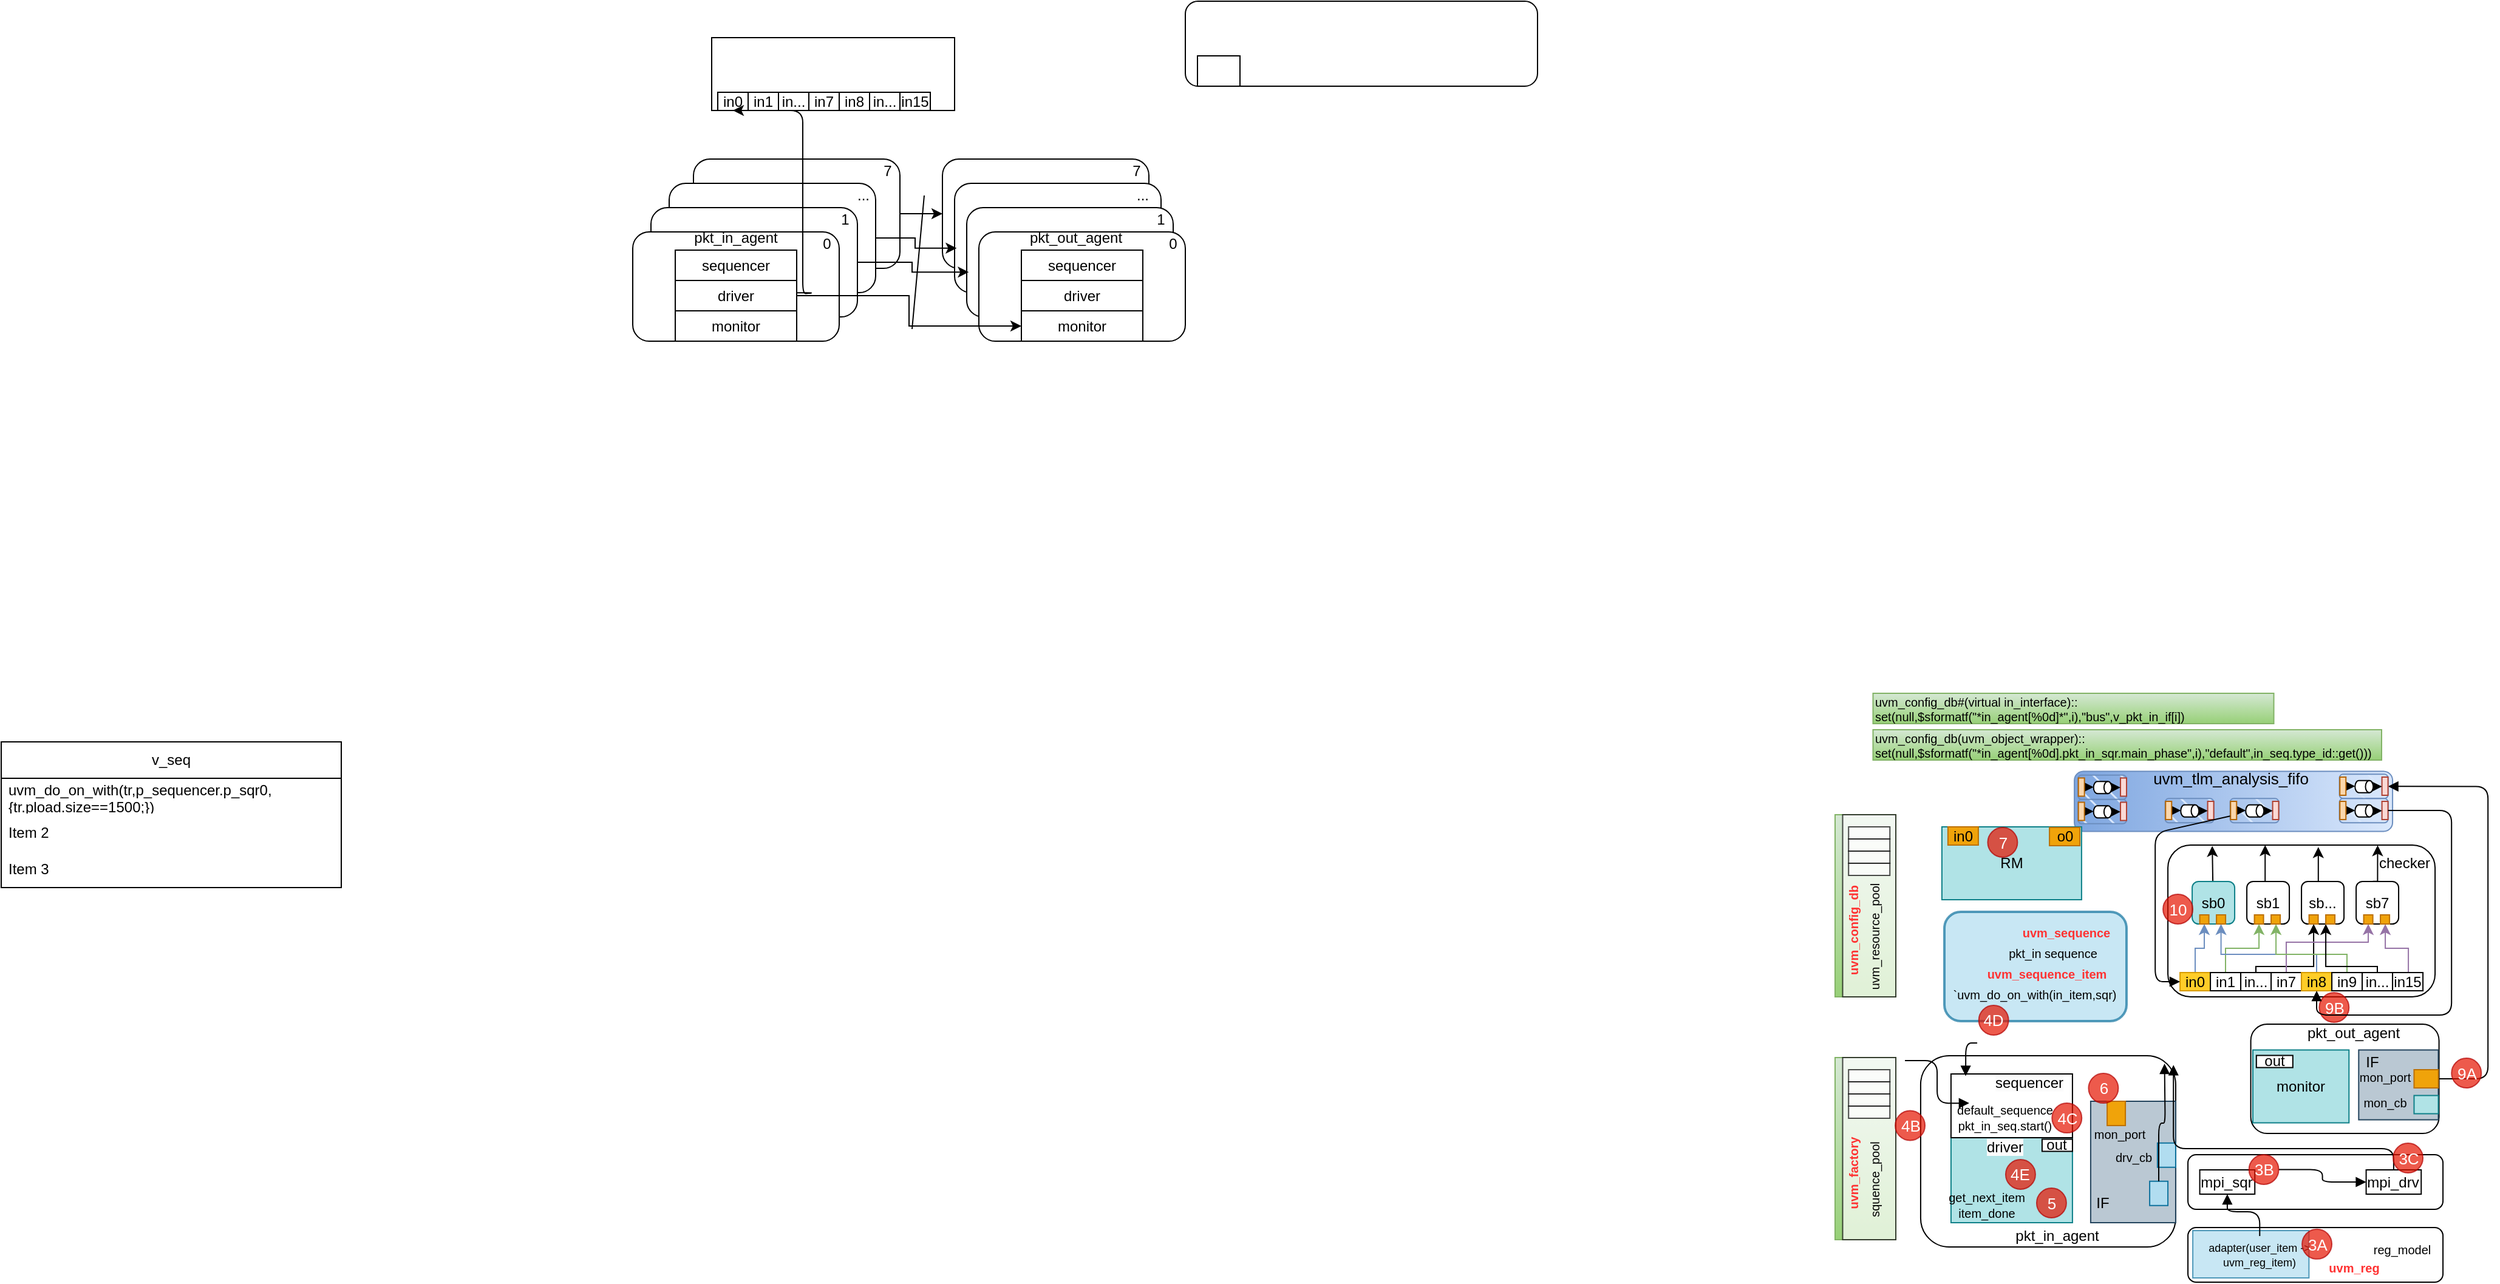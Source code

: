 <mxfile version="24.7.12">
  <diagram name="第 1 页" id="3ZrwvZHrU5Ba2tCY0ZcI">
    <mxGraphModel dx="3056" dy="1135" grid="1" gridSize="10" guides="1" tooltips="1" connect="1" arrows="1" fold="1" page="1" pageScale="1" pageWidth="850" pageHeight="1100" math="0" shadow="0">
      <root>
        <mxCell id="0" />
        <mxCell id="1" parent="0" />
        <mxCell id="uGU1MNkKTHK54f72toR2-5" value="" style="rounded=1;whiteSpace=wrap;html=1;fillStyle=hatch;fillColor=#dae8fc;strokeColor=#6c8ebf;rotation=90;labelBackgroundColor=default;gradientColor=#7ea6e0;" vertex="1" parent="1">
          <mxGeometry x="1463.29" y="858" width="49.5" height="262" as="geometry" />
        </mxCell>
        <mxCell id="yc5rzmRTZM-okWwn5aL6-2" value="" style="rounded=0;whiteSpace=wrap;html=1;" parent="1" vertex="1">
          <mxGeometry x="235" y="360" width="200" height="60" as="geometry" />
        </mxCell>
        <mxCell id="2JgYoR6fZCW2vwC8fpxU-2" value="" style="rounded=0;whiteSpace=wrap;html=1;" parent="1" vertex="1">
          <mxGeometry x="210" y="535" width="120" height="60" as="geometry" />
        </mxCell>
        <mxCell id="0FDYcAzQvtIyHLi3J1cN-8" style="edgeStyle=orthogonalEdgeStyle;rounded=0;orthogonalLoop=1;jettySize=auto;html=1;entryX=0;entryY=0.5;entryDx=0;entryDy=0;" parent="1" source="2JgYoR6fZCW2vwC8fpxU-6" target="2JgYoR6fZCW2vwC8fpxU-12" edge="1">
          <mxGeometry relative="1" as="geometry" />
        </mxCell>
        <mxCell id="2JgYoR6fZCW2vwC8fpxU-6" value="" style="rounded=1;whiteSpace=wrap;html=1;" parent="1" vertex="1">
          <mxGeometry x="220" y="460" width="170" height="90" as="geometry" />
        </mxCell>
        <mxCell id="2JgYoR6fZCW2vwC8fpxU-7" value="" style="rounded=1;whiteSpace=wrap;html=1;" parent="1" vertex="1">
          <mxGeometry x="200" y="480" width="170" height="90" as="geometry" />
        </mxCell>
        <mxCell id="2JgYoR6fZCW2vwC8fpxU-5" value="" style="rounded=1;whiteSpace=wrap;html=1;" parent="1" vertex="1">
          <mxGeometry x="185" y="500" width="170" height="90" as="geometry" />
        </mxCell>
        <mxCell id="2JgYoR6fZCW2vwC8fpxU-12" value="" style="rounded=1;whiteSpace=wrap;html=1;" parent="1" vertex="1">
          <mxGeometry x="425" y="460" width="170" height="90" as="geometry" />
        </mxCell>
        <mxCell id="2JgYoR6fZCW2vwC8fpxU-8" value="" style="rounded=1;whiteSpace=wrap;html=1;" parent="1" vertex="1">
          <mxGeometry x="170" y="520" width="170" height="90" as="geometry" />
        </mxCell>
        <mxCell id="2JgYoR6fZCW2vwC8fpxU-13" value="" style="rounded=1;whiteSpace=wrap;html=1;" parent="1" vertex="1">
          <mxGeometry x="435" y="480" width="170" height="90" as="geometry" />
        </mxCell>
        <mxCell id="2JgYoR6fZCW2vwC8fpxU-14" value="" style="rounded=1;whiteSpace=wrap;html=1;" parent="1" vertex="1">
          <mxGeometry x="445" y="500" width="170" height="90" as="geometry" />
        </mxCell>
        <mxCell id="2JgYoR6fZCW2vwC8fpxU-15" value="" style="rounded=1;whiteSpace=wrap;html=1;" parent="1" vertex="1">
          <mxGeometry x="455" y="520" width="170" height="90" as="geometry" />
        </mxCell>
        <mxCell id="0FDYcAzQvtIyHLi3J1cN-5" style="edgeStyle=orthogonalEdgeStyle;rounded=0;orthogonalLoop=1;jettySize=auto;html=1;entryX=0;entryY=0.5;entryDx=0;entryDy=0;" parent="1" source="yc5rzmRTZM-okWwn5aL6-3" target="0FDYcAzQvtIyHLi3J1cN-2" edge="1">
          <mxGeometry relative="1" as="geometry" />
        </mxCell>
        <mxCell id="yc5rzmRTZM-okWwn5aL6-3" value="driver" style="rounded=0;whiteSpace=wrap;html=1;" parent="1" vertex="1">
          <mxGeometry x="205" y="560" width="100" height="25" as="geometry" />
        </mxCell>
        <mxCell id="2JgYoR6fZCW2vwC8fpxU-16" value="monitor" style="rounded=0;whiteSpace=wrap;html=1;" parent="1" vertex="1">
          <mxGeometry x="205" y="585" width="100" height="25" as="geometry" />
        </mxCell>
        <mxCell id="2JgYoR6fZCW2vwC8fpxU-17" value="sequencer" style="rounded=0;whiteSpace=wrap;html=1;" parent="1" vertex="1">
          <mxGeometry x="205" y="535" width="100" height="25" as="geometry" />
        </mxCell>
        <mxCell id="2JgYoR6fZCW2vwC8fpxU-18" value="pkt_in_agent" style="text;html=1;align=center;verticalAlign=middle;whiteSpace=wrap;rounded=0;" parent="1" vertex="1">
          <mxGeometry x="225" y="510" width="60" height="30" as="geometry" />
        </mxCell>
        <mxCell id="2JgYoR6fZCW2vwC8fpxU-19" value="0" style="text;html=1;align=center;verticalAlign=middle;whiteSpace=wrap;rounded=0;" parent="1" vertex="1">
          <mxGeometry x="320" y="520" width="20" height="20" as="geometry" />
        </mxCell>
        <mxCell id="2JgYoR6fZCW2vwC8fpxU-20" value="1" style="text;html=1;align=center;verticalAlign=middle;whiteSpace=wrap;rounded=0;" parent="1" vertex="1">
          <mxGeometry x="335" y="500" width="20" height="20" as="geometry" />
        </mxCell>
        <mxCell id="2JgYoR6fZCW2vwC8fpxU-21" value="..." style="text;html=1;align=center;verticalAlign=middle;whiteSpace=wrap;rounded=0;" parent="1" vertex="1">
          <mxGeometry x="350" y="480" width="20" height="20" as="geometry" />
        </mxCell>
        <mxCell id="2JgYoR6fZCW2vwC8fpxU-22" value="7" style="text;html=1;align=center;verticalAlign=middle;whiteSpace=wrap;rounded=0;" parent="1" vertex="1">
          <mxGeometry x="370" y="460" width="20" height="20" as="geometry" />
        </mxCell>
        <mxCell id="2JgYoR6fZCW2vwC8fpxU-23" value="0" style="text;html=1;align=center;verticalAlign=middle;whiteSpace=wrap;rounded=0;" parent="1" vertex="1">
          <mxGeometry x="605" y="520" width="20" height="20" as="geometry" />
        </mxCell>
        <mxCell id="2JgYoR6fZCW2vwC8fpxU-24" value="1" style="text;html=1;align=center;verticalAlign=middle;whiteSpace=wrap;rounded=0;" parent="1" vertex="1">
          <mxGeometry x="595" y="500" width="20" height="20" as="geometry" />
        </mxCell>
        <mxCell id="2JgYoR6fZCW2vwC8fpxU-25" value="..." style="text;html=1;align=center;verticalAlign=middle;whiteSpace=wrap;rounded=0;" parent="1" vertex="1">
          <mxGeometry x="580" y="480" width="20" height="20" as="geometry" />
        </mxCell>
        <mxCell id="2JgYoR6fZCW2vwC8fpxU-26" value="7" style="text;html=1;align=center;verticalAlign=middle;whiteSpace=wrap;rounded=0;" parent="1" vertex="1">
          <mxGeometry x="575" y="460" width="20" height="20" as="geometry" />
        </mxCell>
        <mxCell id="2JgYoR6fZCW2vwC8fpxU-27" value="pkt_out_agent" style="text;html=1;align=center;verticalAlign=middle;whiteSpace=wrap;rounded=0;" parent="1" vertex="1">
          <mxGeometry x="505" y="510" width="60" height="30" as="geometry" />
        </mxCell>
        <mxCell id="0FDYcAzQvtIyHLi3J1cN-1" value="driver" style="rounded=0;whiteSpace=wrap;html=1;" parent="1" vertex="1">
          <mxGeometry x="490" y="560" width="100" height="25" as="geometry" />
        </mxCell>
        <mxCell id="0FDYcAzQvtIyHLi3J1cN-2" value="monitor" style="rounded=0;whiteSpace=wrap;html=1;" parent="1" vertex="1">
          <mxGeometry x="490" y="585" width="100" height="25" as="geometry" />
        </mxCell>
        <mxCell id="0FDYcAzQvtIyHLi3J1cN-3" value="sequencer" style="rounded=0;whiteSpace=wrap;html=1;" parent="1" vertex="1">
          <mxGeometry x="490" y="535" width="100" height="25" as="geometry" />
        </mxCell>
        <mxCell id="0FDYcAzQvtIyHLi3J1cN-4" value="" style="rounded=1;whiteSpace=wrap;html=1;" parent="1" vertex="1">
          <mxGeometry x="625" y="330" width="290" height="70" as="geometry" />
        </mxCell>
        <mxCell id="yc5rzmRTZM-okWwn5aL6-1" value="" style="rounded=0;whiteSpace=wrap;html=1;" parent="1" vertex="1">
          <mxGeometry x="635" y="375" width="35" height="25" as="geometry" />
        </mxCell>
        <mxCell id="0FDYcAzQvtIyHLi3J1cN-6" style="edgeStyle=orthogonalEdgeStyle;rounded=0;orthogonalLoop=1;jettySize=auto;html=1;exitX=1;exitY=0.5;exitDx=0;exitDy=0;entryX=0.01;entryY=0.59;entryDx=0;entryDy=0;entryPerimeter=0;" parent="1" source="2JgYoR6fZCW2vwC8fpxU-5" target="2JgYoR6fZCW2vwC8fpxU-14" edge="1">
          <mxGeometry relative="1" as="geometry" />
        </mxCell>
        <mxCell id="0FDYcAzQvtIyHLi3J1cN-7" style="edgeStyle=orthogonalEdgeStyle;rounded=0;orthogonalLoop=1;jettySize=auto;html=1;exitX=1;exitY=0.5;exitDx=0;exitDy=0;entryX=0.01;entryY=0.593;entryDx=0;entryDy=0;entryPerimeter=0;" parent="1" source="2JgYoR6fZCW2vwC8fpxU-7" target="2JgYoR6fZCW2vwC8fpxU-13" edge="1">
          <mxGeometry relative="1" as="geometry" />
        </mxCell>
        <mxCell id="0FDYcAzQvtIyHLi3J1cN-9" value="" style="endArrow=none;html=1;rounded=0;" parent="1" edge="1">
          <mxGeometry width="50" height="50" relative="1" as="geometry">
            <mxPoint x="400" y="600" as="sourcePoint" />
            <mxPoint x="410" y="490" as="targetPoint" />
          </mxGeometry>
        </mxCell>
        <mxCell id="0FDYcAzQvtIyHLi3J1cN-10" value="in0" style="rounded=0;whiteSpace=wrap;html=1;" parent="1" vertex="1">
          <mxGeometry x="240" y="405" width="25" height="15" as="geometry" />
        </mxCell>
        <mxCell id="0FDYcAzQvtIyHLi3J1cN-11" value="in1" style="rounded=0;whiteSpace=wrap;html=1;" parent="1" vertex="1">
          <mxGeometry x="265" y="405" width="25" height="15" as="geometry" />
        </mxCell>
        <mxCell id="0FDYcAzQvtIyHLi3J1cN-12" value="in..." style="rounded=0;whiteSpace=wrap;html=1;" parent="1" vertex="1">
          <mxGeometry x="290" y="405" width="25" height="15" as="geometry" />
        </mxCell>
        <mxCell id="0FDYcAzQvtIyHLi3J1cN-13" value="in7" style="rounded=0;whiteSpace=wrap;html=1;" parent="1" vertex="1">
          <mxGeometry x="315" y="405" width="25" height="15" as="geometry" />
        </mxCell>
        <mxCell id="0FDYcAzQvtIyHLi3J1cN-14" value="in8" style="rounded=0;whiteSpace=wrap;html=1;" parent="1" vertex="1">
          <mxGeometry x="340" y="405" width="25" height="15" as="geometry" />
        </mxCell>
        <mxCell id="0FDYcAzQvtIyHLi3J1cN-15" value="in..." style="rounded=0;whiteSpace=wrap;html=1;" parent="1" vertex="1">
          <mxGeometry x="365" y="405" width="25" height="15" as="geometry" />
        </mxCell>
        <mxCell id="0FDYcAzQvtIyHLi3J1cN-16" value="in15" style="rounded=0;whiteSpace=wrap;html=1;" parent="1" vertex="1">
          <mxGeometry x="390" y="405" width="25" height="15" as="geometry" />
        </mxCell>
        <mxCell id="0FDYcAzQvtIyHLi3J1cN-17" value="" style="endArrow=classic;html=1;rounded=1;entryX=0.5;entryY=1;entryDx=0;entryDy=0;edgeStyle=orthogonalEdgeStyle;exitX=1.003;exitY=0.405;exitDx=0;exitDy=0;exitPerimeter=0;" parent="1" source="yc5rzmRTZM-okWwn5aL6-3" target="0FDYcAzQvtIyHLi3J1cN-10" edge="1">
          <mxGeometry width="50" height="50" relative="1" as="geometry">
            <mxPoint x="320" y="570" as="sourcePoint" />
            <mxPoint x="440" y="440" as="targetPoint" />
            <Array as="points">
              <mxPoint x="320" y="570" />
              <mxPoint x="310" y="571" />
              <mxPoint x="310" y="420" />
            </Array>
          </mxGeometry>
        </mxCell>
        <mxCell id="rSQf4wkpr2GOWMnako5n-180" value="v_seq" style="swimlane;fontStyle=0;childLayout=stackLayout;horizontal=1;startSize=30;horizontalStack=0;resizeParent=1;resizeParentMax=0;resizeLast=0;collapsible=1;marginBottom=0;whiteSpace=wrap;html=1;fillStyle=auto;fillColor=default;" parent="1" vertex="1">
          <mxGeometry x="-350" y="940" width="280" height="120" as="geometry" />
        </mxCell>
        <mxCell id="rSQf4wkpr2GOWMnako5n-181" value="uvm_do_on_with(tr,p_sequencer.p_sqr0,{tr.pload.size==1500;})" style="text;strokeColor=none;fillColor=none;align=left;verticalAlign=middle;spacingLeft=4;spacingRight=4;overflow=hidden;points=[[0,0.5],[1,0.5]];portConstraint=eastwest;rotatable=0;whiteSpace=wrap;html=1;" parent="rSQf4wkpr2GOWMnako5n-180" vertex="1">
          <mxGeometry y="30" width="280" height="30" as="geometry" />
        </mxCell>
        <mxCell id="rSQf4wkpr2GOWMnako5n-182" value="Item 2" style="text;strokeColor=none;fillColor=none;align=left;verticalAlign=middle;spacingLeft=4;spacingRight=4;overflow=hidden;points=[[0,0.5],[1,0.5]];portConstraint=eastwest;rotatable=0;whiteSpace=wrap;html=1;" parent="rSQf4wkpr2GOWMnako5n-180" vertex="1">
          <mxGeometry y="60" width="280" height="30" as="geometry" />
        </mxCell>
        <mxCell id="rSQf4wkpr2GOWMnako5n-183" value="Item 3" style="text;strokeColor=none;fillColor=none;align=left;verticalAlign=middle;spacingLeft=4;spacingRight=4;overflow=hidden;points=[[0,0.5],[1,0.5]];portConstraint=eastwest;rotatable=0;whiteSpace=wrap;html=1;" parent="rSQf4wkpr2GOWMnako5n-180" vertex="1">
          <mxGeometry y="90" width="280" height="30" as="geometry" />
        </mxCell>
        <mxCell id="rSQf4wkpr2GOWMnako5n-363" value="uvm_config_db#(virtual in_interface)::&lt;br&gt;set(null,$sformatf(&quot;*in_agent[%0d]*&quot;,i),&quot;bus&quot;,v_pkt_in_if[i])" style="text;html=1;fillColor=#d5e8d4;align=left;verticalAlign=middle;whiteSpace=wrap;rounded=0;fontSize=10;strokeColor=#82b366;gradientColor=#97d077;" parent="1" vertex="1">
          <mxGeometry x="1191.25" y="900" width="330" height="25" as="geometry" />
        </mxCell>
        <mxCell id="rSQf4wkpr2GOWMnako5n-364" value="uvm_config_db(uvm_object_wrapper)::&lt;br&gt;set(null,$sformatf(&quot;*in_agent[%0d].pkt_in_sqr.main_phase&quot;,i),&quot;default&quot;,in_seq.type_id::get()))" style="text;html=1;fillColor=#d5e8d4;align=left;verticalAlign=middle;whiteSpace=wrap;rounded=0;fontSize=10;strokeColor=#82b366;gradientColor=#97d077;" parent="1" vertex="1">
          <mxGeometry x="1191.25" y="930" width="418.75" height="25" as="geometry" />
        </mxCell>
        <mxCell id="rSQf4wkpr2GOWMnako5n-365" value="" style="group;fillColor=#d5e8d4;gradientColor=#97d077;strokeColor=#82b366;" parent="1" vertex="1" connectable="0">
          <mxGeometry x="1160" y="1000" width="50" height="150" as="geometry" />
        </mxCell>
        <mxCell id="rSQf4wkpr2GOWMnako5n-366" value="" style="rounded=0;whiteSpace=wrap;html=1;glass=0;labelBackgroundColor=none;sketch=0;fillStyle=hachure;fontSize=10;fontColor=#FF3333;fillColor=default;opacity=70;" parent="rSQf4wkpr2GOWMnako5n-365" vertex="1">
          <mxGeometry x="6.25" width="43.75" height="150" as="geometry" />
        </mxCell>
        <mxCell id="rSQf4wkpr2GOWMnako5n-367" value="" style="rounded=0;whiteSpace=wrap;html=1;glass=0;labelBackgroundColor=none;sketch=0;fillStyle=hachure;fontSize=10;fontColor=#000000;fillColor=default;opacity=70;" parent="rSQf4wkpr2GOWMnako5n-365" vertex="1">
          <mxGeometry x="11.13" y="10" width="34" height="10" as="geometry" />
        </mxCell>
        <mxCell id="rSQf4wkpr2GOWMnako5n-368" value="" style="rounded=0;whiteSpace=wrap;html=1;glass=0;labelBackgroundColor=none;sketch=0;fillStyle=hachure;fontSize=10;fontColor=#000000;fillColor=default;opacity=70;" parent="rSQf4wkpr2GOWMnako5n-365" vertex="1">
          <mxGeometry x="11.12" y="20" width="34" height="10" as="geometry" />
        </mxCell>
        <mxCell id="rSQf4wkpr2GOWMnako5n-369" value="" style="rounded=0;whiteSpace=wrap;html=1;glass=0;labelBackgroundColor=none;sketch=0;fillStyle=hachure;fontSize=10;fontColor=#000000;fillColor=default;opacity=70;" parent="rSQf4wkpr2GOWMnako5n-365" vertex="1">
          <mxGeometry x="11.13" y="30" width="34" height="10" as="geometry" />
        </mxCell>
        <mxCell id="rSQf4wkpr2GOWMnako5n-370" value="" style="rounded=0;whiteSpace=wrap;html=1;glass=0;labelBackgroundColor=none;sketch=0;fillStyle=hachure;fontSize=10;fontColor=#000000;fillColor=default;opacity=70;" parent="rSQf4wkpr2GOWMnako5n-365" vertex="1">
          <mxGeometry x="11.12" y="40" width="34" height="10" as="geometry" />
        </mxCell>
        <mxCell id="rSQf4wkpr2GOWMnako5n-371" value="&lt;font color=&quot;#ff3333&quot;&gt;&lt;b&gt;uvm_config_db&lt;/b&gt;&lt;/font&gt;" style="text;html=1;strokeColor=none;fillColor=none;align=center;verticalAlign=middle;whiteSpace=wrap;rounded=0;fontSize=10;fontColor=none;rotation=-90;" parent="rSQf4wkpr2GOWMnako5n-365" vertex="1">
          <mxGeometry x="-30" y="80" width="90" height="30" as="geometry" />
        </mxCell>
        <mxCell id="rSQf4wkpr2GOWMnako5n-372" value="uvm_resource_pool" style="text;html=1;strokeColor=none;fillColor=none;align=center;verticalAlign=middle;whiteSpace=wrap;rounded=0;fontSize=10;fontColor=none;rotation=-90;" parent="rSQf4wkpr2GOWMnako5n-365" vertex="1">
          <mxGeometry x="-12.75" y="85" width="90" height="30" as="geometry" />
        </mxCell>
        <mxCell id="rSQf4wkpr2GOWMnako5n-373" value="" style="group;fillColor=#d5e8d4;gradientColor=#97d077;strokeColor=#82b366;" parent="1" vertex="1" connectable="0">
          <mxGeometry x="1160" y="1200" width="50" height="150" as="geometry" />
        </mxCell>
        <mxCell id="rSQf4wkpr2GOWMnako5n-374" value="" style="rounded=0;whiteSpace=wrap;html=1;glass=0;labelBackgroundColor=none;sketch=0;fillStyle=hachure;fontSize=10;fontColor=#FF3333;fillColor=default;opacity=70;" parent="rSQf4wkpr2GOWMnako5n-373" vertex="1">
          <mxGeometry x="6.25" width="43.75" height="150" as="geometry" />
        </mxCell>
        <mxCell id="rSQf4wkpr2GOWMnako5n-375" value="" style="rounded=0;whiteSpace=wrap;html=1;glass=0;labelBackgroundColor=none;sketch=0;fillStyle=hachure;fontSize=10;fontColor=#000000;fillColor=default;opacity=70;" parent="rSQf4wkpr2GOWMnako5n-373" vertex="1">
          <mxGeometry x="11.13" y="10" width="34" height="10" as="geometry" />
        </mxCell>
        <mxCell id="rSQf4wkpr2GOWMnako5n-376" value="" style="rounded=0;whiteSpace=wrap;html=1;glass=0;labelBackgroundColor=none;sketch=0;fillStyle=hachure;fontSize=10;fontColor=#000000;fillColor=default;opacity=70;" parent="rSQf4wkpr2GOWMnako5n-373" vertex="1">
          <mxGeometry x="11.12" y="20" width="34" height="10" as="geometry" />
        </mxCell>
        <mxCell id="rSQf4wkpr2GOWMnako5n-377" value="" style="rounded=0;whiteSpace=wrap;html=1;glass=0;labelBackgroundColor=none;sketch=0;fillStyle=hachure;fontSize=10;fontColor=#000000;fillColor=default;opacity=70;" parent="rSQf4wkpr2GOWMnako5n-373" vertex="1">
          <mxGeometry x="11.13" y="30" width="34" height="10" as="geometry" />
        </mxCell>
        <mxCell id="rSQf4wkpr2GOWMnako5n-378" value="" style="rounded=0;whiteSpace=wrap;html=1;glass=0;labelBackgroundColor=none;sketch=0;fillStyle=hachure;fontSize=10;fontColor=#000000;fillColor=default;opacity=70;" parent="rSQf4wkpr2GOWMnako5n-373" vertex="1">
          <mxGeometry x="11.12" y="40" width="34" height="10" as="geometry" />
        </mxCell>
        <mxCell id="rSQf4wkpr2GOWMnako5n-379" value="&lt;font color=&quot;#ff3333&quot;&gt;&lt;b&gt;uvm_factory&lt;/b&gt;&lt;/font&gt;" style="text;html=1;strokeColor=none;fillColor=none;align=center;verticalAlign=middle;whiteSpace=wrap;rounded=0;fontSize=10;fontColor=none;rotation=-90;" parent="rSQf4wkpr2GOWMnako5n-373" vertex="1">
          <mxGeometry x="-30" y="80" width="90" height="30" as="geometry" />
        </mxCell>
        <mxCell id="rSQf4wkpr2GOWMnako5n-380" value="squence_pool" style="text;html=1;strokeColor=none;fillColor=none;align=center;verticalAlign=middle;whiteSpace=wrap;rounded=0;fontSize=10;fontColor=none;rotation=-90;" parent="rSQf4wkpr2GOWMnako5n-373" vertex="1">
          <mxGeometry x="-12.75" y="85" width="90" height="30" as="geometry" />
        </mxCell>
        <mxCell id="rSQf4wkpr2GOWMnako5n-381" value="" style="group" parent="1" vertex="1" connectable="0">
          <mxGeometry x="1250" y="1080" width="150" height="92" as="geometry" />
        </mxCell>
        <mxCell id="rSQf4wkpr2GOWMnako5n-382" value="" style="rounded=1;whiteSpace=wrap;html=1;strokeWidth=2;fillWeight=4;hachureGap=8;hachureAngle=45;fillColor=#b1ddf0;glass=0;labelBackgroundColor=none;fillStyle=hachure;fontSize=10;opacity=70;strokeColor=#10739e;" parent="rSQf4wkpr2GOWMnako5n-381" vertex="1">
          <mxGeometry width="150" height="90" as="geometry" />
        </mxCell>
        <mxCell id="rSQf4wkpr2GOWMnako5n-383" value="pkt_in sequence" style="text;html=1;strokeColor=none;fillColor=none;align=center;verticalAlign=middle;whiteSpace=wrap;rounded=0;fontSize=10;fontColor=none;" parent="rSQf4wkpr2GOWMnako5n-381" vertex="1">
          <mxGeometry x="42.254" y="16.875" width="95.07" height="33.75" as="geometry" />
        </mxCell>
        <mxCell id="rSQf4wkpr2GOWMnako5n-384" value="&lt;font color=&quot;#ff3333&quot;&gt;&lt;b&gt;uvm_sequence&lt;/b&gt;&lt;/font&gt;" style="text;html=1;strokeColor=none;fillColor=none;align=center;verticalAlign=middle;whiteSpace=wrap;rounded=0;fontSize=10;fontColor=none;" parent="rSQf4wkpr2GOWMnako5n-381" vertex="1">
          <mxGeometry x="52.817" width="95.07" height="33.75" as="geometry" />
        </mxCell>
        <mxCell id="rSQf4wkpr2GOWMnako5n-385" value="&lt;font color=&quot;#ff3333&quot;&gt;&lt;b&gt;uvm_sequence_item&lt;/b&gt;&lt;/font&gt;" style="text;html=1;strokeColor=none;fillColor=none;align=center;verticalAlign=middle;whiteSpace=wrap;rounded=0;fontSize=10;fontColor=none;" parent="rSQf4wkpr2GOWMnako5n-381" vertex="1">
          <mxGeometry x="36.972" y="33.75" width="95.07" height="33.75" as="geometry" />
        </mxCell>
        <mxCell id="rSQf4wkpr2GOWMnako5n-386" value="`uvm_do_on_with(in_item,sqr)" style="text;html=1;strokeColor=none;fillColor=none;align=center;verticalAlign=middle;whiteSpace=wrap;rounded=0;fontSize=10;fontColor=none;" parent="rSQf4wkpr2GOWMnako5n-381" vertex="1">
          <mxGeometry x="27.465" y="50.625" width="95.07" height="33.75" as="geometry" />
        </mxCell>
        <mxCell id="rSQf4wkpr2GOWMnako5n-387" value="&lt;font style=&quot;font-size: 13px;&quot;&gt;4D&lt;/font&gt;" style="ellipse;whiteSpace=wrap;html=1;aspect=fixed;glass=0;labelBackgroundColor=none;sketch=0;fillStyle=hachure;fontSize=9;fillColor=#e51400;opacity=70;strokeColor=#B20000;fontColor=#ffffff;" parent="rSQf4wkpr2GOWMnako5n-381" vertex="1">
          <mxGeometry x="28.32" y="77" width="24.5" height="24.5" as="geometry" />
        </mxCell>
        <mxCell id="rSQf4wkpr2GOWMnako5n-389" value="" style="rounded=1;whiteSpace=wrap;html=1;" parent="1" vertex="1">
          <mxGeometry x="1230.46" y="1198.5" width="210" height="157.5" as="geometry" />
        </mxCell>
        <mxCell id="rSQf4wkpr2GOWMnako5n-390" value="" style="rounded=0;whiteSpace=wrap;html=1;fillColor=#b0e3e6;strokeColor=#0e8088;" parent="1" vertex="1">
          <mxGeometry x="1255.46" y="1263.5" width="100" height="72.5" as="geometry" />
        </mxCell>
        <mxCell id="rSQf4wkpr2GOWMnako5n-391" value="" style="rounded=0;whiteSpace=wrap;html=1;" parent="1" vertex="1">
          <mxGeometry x="1255.46" y="1213.5" width="100" height="52.5" as="geometry" />
        </mxCell>
        <mxCell id="rSQf4wkpr2GOWMnako5n-392" value="pkt_in_agent" style="text;html=1;align=center;verticalAlign=middle;whiteSpace=wrap;rounded=0;" parent="1" vertex="1">
          <mxGeometry x="1312.96" y="1332" width="60" height="30" as="geometry" />
        </mxCell>
        <mxCell id="rSQf4wkpr2GOWMnako5n-393" value="out" style="rounded=0;whiteSpace=wrap;html=1;" parent="1" vertex="1">
          <mxGeometry x="1330.46" y="1267.25" width="25" height="10" as="geometry" />
        </mxCell>
        <mxCell id="rSQf4wkpr2GOWMnako5n-394" value="" style="rounded=0;whiteSpace=wrap;html=1;fillColor=#bac8d3;strokeColor=#23445d;" parent="1" vertex="1">
          <mxGeometry x="1370.46" y="1236" width="70" height="100" as="geometry" />
        </mxCell>
        <mxCell id="rSQf4wkpr2GOWMnako5n-395" value="" style="rounded=0;whiteSpace=wrap;html=1;fillColor=#f0a30a;fontColor=#000000;strokeColor=#BD7000;" parent="1" vertex="1">
          <mxGeometry x="1384.04" y="1236" width="15" height="20" as="geometry" />
        </mxCell>
        <mxCell id="rSQf4wkpr2GOWMnako5n-396" value="IF" style="text;html=1;strokeColor=none;fillColor=none;align=center;verticalAlign=middle;whiteSpace=wrap;rounded=0;" parent="1" vertex="1">
          <mxGeometry x="1336.46" y="1301" width="89" height="37.5" as="geometry" />
        </mxCell>
        <mxCell id="rSQf4wkpr2GOWMnako5n-397" value="" style="rounded=0;whiteSpace=wrap;html=1;fillColor=#b1ddf0;strokeColor=#10739e;" parent="1" vertex="1">
          <mxGeometry x="1425.46" y="1270.38" width="15" height="20" as="geometry" />
        </mxCell>
        <mxCell id="rSQf4wkpr2GOWMnako5n-398" value="item_done" style="text;html=1;strokeColor=none;fillColor=none;align=center;verticalAlign=middle;whiteSpace=wrap;rounded=0;fontSize=10;fontColor=none;" parent="1" vertex="1">
          <mxGeometry x="1255.46" y="1322.56" width="60" height="11.87" as="geometry" />
        </mxCell>
        <mxCell id="rSQf4wkpr2GOWMnako5n-399" value="get_next_item" style="text;html=1;strokeColor=none;fillColor=none;align=center;verticalAlign=middle;whiteSpace=wrap;rounded=0;fontSize=10;fontColor=none;" parent="1" vertex="1">
          <mxGeometry x="1255.46" y="1309.13" width="60" height="11.87" as="geometry" />
        </mxCell>
        <mxCell id="rSQf4wkpr2GOWMnako5n-400" value="default_sequence" style="text;html=1;strokeColor=none;fillColor=none;align=center;verticalAlign=middle;whiteSpace=wrap;rounded=0;fontSize=10;fontColor=none;" parent="1" vertex="1">
          <mxGeometry x="1270.46" y="1237.56" width="60" height="11.87" as="geometry" />
        </mxCell>
        <mxCell id="rSQf4wkpr2GOWMnako5n-401" value="&#xa;&lt;span style=&quot;color: rgb(0, 0, 0); font-family: Helvetica; font-size: 12px; font-style: normal; font-variant-ligatures: normal; font-variant-caps: normal; font-weight: 400; letter-spacing: normal; orphans: 2; text-align: center; text-indent: 0px; text-transform: none; widows: 2; word-spacing: 0px; -webkit-text-stroke-width: 0px; background-color: rgb(251, 251, 251); text-decoration-thickness: initial; text-decoration-style: initial; text-decoration-color: initial; float: none; display: inline !important;&quot;&gt;sequencer&lt;/span&gt;&#xa;&#xa;" style="text;html=1;strokeColor=none;fillColor=none;align=center;verticalAlign=middle;whiteSpace=wrap;rounded=0;fontSize=10;fontColor=#000000;" parent="1" vertex="1">
          <mxGeometry x="1290.46" y="1222.25" width="60" height="10" as="geometry" />
        </mxCell>
        <mxCell id="rSQf4wkpr2GOWMnako5n-402" value="pkt_in_seq.start()" style="text;html=1;strokeColor=none;fillColor=none;align=center;verticalAlign=middle;whiteSpace=wrap;rounded=0;fontSize=10;fontColor=none;" parent="1" vertex="1">
          <mxGeometry x="1270.46" y="1250.06" width="60" height="11.87" as="geometry" />
        </mxCell>
        <mxCell id="rSQf4wkpr2GOWMnako5n-403" value="&#xa;&lt;span style=&quot;color: rgb(0, 0, 0); font-family: Helvetica; font-size: 12px; font-style: normal; font-variant-ligatures: normal; font-variant-caps: normal; font-weight: 400; letter-spacing: normal; orphans: 2; text-align: center; text-indent: 0px; text-transform: none; widows: 2; word-spacing: 0px; -webkit-text-stroke-width: 0px; background-color: rgb(251, 251, 251); text-decoration-thickness: initial; text-decoration-style: initial; text-decoration-color: initial; float: none; display: inline !important;&quot;&gt;driver&lt;/span&gt;&#xa;&#xa;" style="text;html=1;strokeColor=none;fillColor=none;align=center;verticalAlign=middle;whiteSpace=wrap;rounded=0;fontSize=10;fontColor=#000000;" parent="1" vertex="1">
          <mxGeometry x="1270.46" y="1274.75" width="60" height="11.25" as="geometry" />
        </mxCell>
        <mxCell id="rSQf4wkpr2GOWMnako5n-404" value="drv_cb" style="text;html=1;strokeColor=none;fillColor=none;align=center;verticalAlign=middle;whiteSpace=wrap;rounded=0;fontSize=10;fontColor=#000000;" parent="1" vertex="1">
          <mxGeometry x="1386.46" y="1267.25" width="40" height="30" as="geometry" />
        </mxCell>
        <mxCell id="rSQf4wkpr2GOWMnako5n-405" value="mon_port" style="text;html=1;strokeColor=none;fillColor=none;align=center;verticalAlign=middle;whiteSpace=wrap;rounded=0;fontSize=10;fontColor=#000000;" parent="1" vertex="1">
          <mxGeometry x="1370.46" y="1256" width="48.58" height="13.44" as="geometry" />
        </mxCell>
        <mxCell id="rSQf4wkpr2GOWMnako5n-406" style="edgeStyle=orthogonalEdgeStyle;rounded=1;orthogonalLoop=1;jettySize=auto;html=1;exitX=1;exitY=0.5;exitDx=0;exitDy=0;entryX=0;entryY=0;entryDx=0;entryDy=0;fontSize=13;fontColor=#000000;startArrow=none;startFill=0;endArrow=block;endFill=1;" parent="1" target="rSQf4wkpr2GOWMnako5n-400" edge="1">
          <mxGeometry relative="1" as="geometry">
            <mxPoint x="1217.54" y="1202.5" as="sourcePoint" />
            <Array as="points">
              <mxPoint x="1244.04" y="1202.5" />
              <mxPoint x="1244.04" y="1237.5" />
            </Array>
          </mxGeometry>
        </mxCell>
        <mxCell id="rSQf4wkpr2GOWMnako5n-407" value="&lt;font style=&quot;font-size: 13px;&quot;&gt;4B&lt;/font&gt;" style="ellipse;whiteSpace=wrap;html=1;aspect=fixed;glass=0;labelBackgroundColor=none;sketch=0;fillStyle=hachure;fontSize=9;fillColor=#e51400;opacity=70;strokeColor=#B20000;fontColor=#ffffff;" parent="1" vertex="1">
          <mxGeometry x="1209.54" y="1243.74" width="24.5" height="24.5" as="geometry" />
        </mxCell>
        <mxCell id="rSQf4wkpr2GOWMnako5n-408" value="&lt;font style=&quot;font-size: 13px;&quot;&gt;4C&lt;/font&gt;" style="ellipse;whiteSpace=wrap;html=1;aspect=fixed;glass=0;labelBackgroundColor=none;sketch=0;fillStyle=hachure;fontSize=9;fillColor=#e51400;opacity=70;strokeColor=#B20000;fontColor=#ffffff;" parent="1" vertex="1">
          <mxGeometry x="1338.63" y="1237.56" width="24.5" height="24.5" as="geometry" />
        </mxCell>
        <mxCell id="rSQf4wkpr2GOWMnako5n-409" value="&lt;font style=&quot;font-size: 13px;&quot;&gt;4E&lt;/font&gt;" style="ellipse;whiteSpace=wrap;html=1;aspect=fixed;glass=0;labelBackgroundColor=none;sketch=0;fillStyle=hachure;fontSize=9;fillColor=#e51400;opacity=70;strokeColor=#B20000;fontColor=#ffffff;" parent="1" vertex="1">
          <mxGeometry x="1300.46" y="1284" width="24.5" height="24.5" as="geometry" />
        </mxCell>
        <mxCell id="rSQf4wkpr2GOWMnako5n-410" value="&lt;font style=&quot;font-size: 13px;&quot;&gt;5&lt;/font&gt;" style="ellipse;whiteSpace=wrap;html=1;aspect=fixed;glass=0;labelBackgroundColor=none;sketch=0;fillStyle=hachure;fontSize=9;fillColor=#e51400;opacity=70;strokeColor=#B20000;fontColor=#ffffff;" parent="1" vertex="1">
          <mxGeometry x="1325.96" y="1307.5" width="24.5" height="24.5" as="geometry" />
        </mxCell>
        <mxCell id="rSQf4wkpr2GOWMnako5n-411" value="&lt;font style=&quot;font-size: 13px;&quot;&gt;6&lt;/font&gt;" style="ellipse;whiteSpace=wrap;html=1;aspect=fixed;glass=0;labelBackgroundColor=none;sketch=0;fillStyle=hachure;fontSize=9;fillColor=#e51400;opacity=70;strokeColor=#B20000;fontColor=#ffffff;" parent="1" vertex="1">
          <mxGeometry x="1368.71" y="1213.06" width="24.5" height="24.5" as="geometry" />
        </mxCell>
        <mxCell id="rSQf4wkpr2GOWMnako5n-412" style="edgeStyle=orthogonalEdgeStyle;rounded=1;orthogonalLoop=1;jettySize=auto;html=1;entryX=0.121;entryY=0.034;entryDx=0;entryDy=0;entryPerimeter=0;fontSize=13;fontColor=#000000;startArrow=none;startFill=0;endArrow=block;endFill=1;" parent="1" target="rSQf4wkpr2GOWMnako5n-391" edge="1">
          <mxGeometry relative="1" as="geometry">
            <mxPoint x="1277.03" y="1188.0" as="sourcePoint" />
          </mxGeometry>
        </mxCell>
        <mxCell id="rSQf4wkpr2GOWMnako5n-413" value="" style="rounded=0;whiteSpace=wrap;html=1;fillColor=#b1ddf0;strokeColor=#10739e;" parent="1" vertex="1">
          <mxGeometry x="1419.04" y="1301.88" width="15" height="20" as="geometry" />
        </mxCell>
        <mxCell id="rSQf4wkpr2GOWMnako5n-414" value="" style="rounded=1;whiteSpace=wrap;html=1;" parent="1" vertex="1">
          <mxGeometry x="1502.29" y="1172.5" width="155" height="90" as="geometry" />
        </mxCell>
        <mxCell id="rSQf4wkpr2GOWMnako5n-415" value="pkt_out_agent" style="text;html=1;align=center;verticalAlign=middle;whiteSpace=wrap;rounded=0;" parent="1" vertex="1">
          <mxGeometry x="1557.29" y="1165" width="60" height="30" as="geometry" />
        </mxCell>
        <mxCell id="rSQf4wkpr2GOWMnako5n-416" value="monitor" style="rounded=0;whiteSpace=wrap;html=1;fillColor=#b0e3e6;strokeColor=#0e8088;" parent="1" vertex="1">
          <mxGeometry x="1503.99" y="1193.75" width="79.17" height="60" as="geometry" />
        </mxCell>
        <mxCell id="rSQf4wkpr2GOWMnako5n-417" value="out" style="rounded=0;whiteSpace=wrap;html=1;" parent="1" vertex="1">
          <mxGeometry x="1506.91" y="1198.25" width="30" height="10" as="geometry" />
        </mxCell>
        <mxCell id="rSQf4wkpr2GOWMnako5n-418" value="" style="rounded=0;whiteSpace=wrap;html=1;fillColor=#bac8d3;strokeColor=#23445d;" parent="1" vertex="1">
          <mxGeometry x="1591.16" y="1193.75" width="65.58" height="57.5" as="geometry" />
        </mxCell>
        <mxCell id="rSQf4wkpr2GOWMnako5n-419" style="edgeStyle=orthogonalEdgeStyle;rounded=1;orthogonalLoop=1;jettySize=auto;html=1;entryX=0.5;entryY=0;entryDx=0;entryDy=0;fontSize=13;fontColor=#000000;startArrow=none;startFill=0;endArrow=block;endFill=1;" parent="1" source="rSQf4wkpr2GOWMnako5n-420" target="rSQf4wkpr2GOWMnako5n-478" edge="1">
          <mxGeometry relative="1" as="geometry">
            <Array as="points">
              <mxPoint x="1697.62" y="1217" />
              <mxPoint x="1697.62" y="977" />
            </Array>
          </mxGeometry>
        </mxCell>
        <mxCell id="rSQf4wkpr2GOWMnako5n-420" value="" style="rounded=0;whiteSpace=wrap;html=1;fillColor=#f0a30a;fontColor=#000000;strokeColor=#BD7000;" parent="1" vertex="1">
          <mxGeometry x="1636.74" y="1210" width="20" height="15" as="geometry" />
        </mxCell>
        <mxCell id="rSQf4wkpr2GOWMnako5n-421" value="IF" style="text;html=1;strokeColor=none;fillColor=none;align=center;verticalAlign=middle;whiteSpace=wrap;rounded=0;" parent="1" vertex="1">
          <mxGeometry x="1583.16" y="1192.5" width="39" height="22.5" as="geometry" />
        </mxCell>
        <mxCell id="rSQf4wkpr2GOWMnako5n-422" value="" style="rounded=1;whiteSpace=wrap;html=1;" parent="1" vertex="1">
          <mxGeometry x="1434.04" y="1025" width="220" height="125" as="geometry" />
        </mxCell>
        <mxCell id="rSQf4wkpr2GOWMnako5n-423" style="edgeStyle=orthogonalEdgeStyle;rounded=0;orthogonalLoop=1;jettySize=auto;html=1;entryX=0.5;entryY=1;entryDx=0;entryDy=0;fillColor=#dae8fc;strokeColor=#6c8ebf;" parent="1" source="rSQf4wkpr2GOWMnako5n-424" target="rSQf4wkpr2GOWMnako5n-445" edge="1">
          <mxGeometry relative="1" as="geometry">
            <mxPoint x="1464.04" y="1085" as="targetPoint" />
          </mxGeometry>
        </mxCell>
        <mxCell id="rSQf4wkpr2GOWMnako5n-424" value="in0" style="rounded=0;whiteSpace=wrap;html=1;fillColor=#ffcd28;gradientColor=none;strokeColor=#d79b00;" parent="1" vertex="1">
          <mxGeometry x="1444.04" y="1130" width="25" height="15" as="geometry" />
        </mxCell>
        <mxCell id="rSQf4wkpr2GOWMnako5n-425" style="edgeStyle=orthogonalEdgeStyle;rounded=0;orthogonalLoop=1;jettySize=auto;html=1;fillColor=#d5e8d4;strokeColor=#82b366;" parent="1" source="rSQf4wkpr2GOWMnako5n-426" target="rSQf4wkpr2GOWMnako5n-448" edge="1">
          <mxGeometry relative="1" as="geometry">
            <mxPoint x="1506.54" y="1085" as="targetPoint" />
            <Array as="points">
              <mxPoint x="1482.04" y="1110" />
              <mxPoint x="1509.04" y="1110" />
            </Array>
          </mxGeometry>
        </mxCell>
        <mxCell id="rSQf4wkpr2GOWMnako5n-426" value="in1" style="rounded=0;whiteSpace=wrap;html=1;" parent="1" vertex="1">
          <mxGeometry x="1469.04" y="1130" width="25" height="15" as="geometry" />
        </mxCell>
        <mxCell id="rSQf4wkpr2GOWMnako5n-427" style="edgeStyle=orthogonalEdgeStyle;rounded=0;orthogonalLoop=1;jettySize=auto;html=1;" parent="1" source="rSQf4wkpr2GOWMnako5n-428" target="rSQf4wkpr2GOWMnako5n-451" edge="1">
          <mxGeometry relative="1" as="geometry">
            <mxPoint x="1554.04" y="1085" as="targetPoint" />
            <Array as="points">
              <mxPoint x="1507.04" y="1125" />
              <mxPoint x="1554.04" y="1125" />
            </Array>
          </mxGeometry>
        </mxCell>
        <mxCell id="rSQf4wkpr2GOWMnako5n-428" value="in..." style="rounded=0;whiteSpace=wrap;html=1;" parent="1" vertex="1">
          <mxGeometry x="1494.04" y="1130" width="25" height="15" as="geometry" />
        </mxCell>
        <mxCell id="rSQf4wkpr2GOWMnako5n-429" style="edgeStyle=orthogonalEdgeStyle;rounded=0;orthogonalLoop=1;jettySize=auto;html=1;entryX=0.5;entryY=1;entryDx=0;entryDy=0;fillColor=#e1d5e7;strokeColor=#9673a6;" parent="1" source="rSQf4wkpr2GOWMnako5n-430" target="rSQf4wkpr2GOWMnako5n-454" edge="1">
          <mxGeometry relative="1" as="geometry">
            <mxPoint x="1599.04" y="1085" as="targetPoint" />
            <Array as="points">
              <mxPoint x="1532.04" y="1105" />
              <mxPoint x="1599.04" y="1105" />
            </Array>
          </mxGeometry>
        </mxCell>
        <mxCell id="rSQf4wkpr2GOWMnako5n-430" value="in7" style="rounded=0;whiteSpace=wrap;html=1;" parent="1" vertex="1">
          <mxGeometry x="1519.04" y="1130" width="25" height="15" as="geometry" />
        </mxCell>
        <mxCell id="rSQf4wkpr2GOWMnako5n-431" style="edgeStyle=orthogonalEdgeStyle;rounded=0;orthogonalLoop=1;jettySize=auto;html=1;entryX=0.5;entryY=1;entryDx=0;entryDy=0;fillColor=#dae8fc;strokeColor=#6c8ebf;" parent="1" source="rSQf4wkpr2GOWMnako5n-432" target="rSQf4wkpr2GOWMnako5n-446" edge="1">
          <mxGeometry relative="1" as="geometry">
            <mxPoint x="1477.6" y="1085" as="targetPoint" />
            <Array as="points">
              <mxPoint x="1557.04" y="1115" />
              <mxPoint x="1478.04" y="1115" />
            </Array>
          </mxGeometry>
        </mxCell>
        <mxCell id="rSQf4wkpr2GOWMnako5n-432" value="in8" style="rounded=0;whiteSpace=wrap;html=1;fillColor=#ffcd28;gradientColor=none;strokeColor=#d79b00;" parent="1" vertex="1">
          <mxGeometry x="1544.04" y="1130" width="25" height="15" as="geometry" />
        </mxCell>
        <mxCell id="rSQf4wkpr2GOWMnako5n-433" style="edgeStyle=orthogonalEdgeStyle;rounded=0;orthogonalLoop=1;jettySize=auto;html=1;fillColor=#d5e8d4;strokeColor=#82b366;" parent="1" source="rSQf4wkpr2GOWMnako5n-434" target="rSQf4wkpr2GOWMnako5n-449" edge="1">
          <mxGeometry relative="1" as="geometry">
            <mxPoint x="1523.46" y="1084.2" as="targetPoint" />
            <Array as="points">
              <mxPoint x="1582.04" y="1115" />
              <mxPoint x="1523.04" y="1115" />
            </Array>
          </mxGeometry>
        </mxCell>
        <mxCell id="rSQf4wkpr2GOWMnako5n-434" value="in9" style="rounded=0;whiteSpace=wrap;html=1;" parent="1" vertex="1">
          <mxGeometry x="1569.04" y="1130" width="25" height="15" as="geometry" />
        </mxCell>
        <mxCell id="rSQf4wkpr2GOWMnako5n-435" style="edgeStyle=orthogonalEdgeStyle;rounded=0;orthogonalLoop=1;jettySize=auto;html=1;" parent="1" source="rSQf4wkpr2GOWMnako5n-436" target="rSQf4wkpr2GOWMnako5n-452" edge="1">
          <mxGeometry relative="1" as="geometry">
            <mxPoint x="1574.04" y="1085" as="targetPoint" />
            <Array as="points">
              <mxPoint x="1607.04" y="1125" />
              <mxPoint x="1564.04" y="1125" />
            </Array>
          </mxGeometry>
        </mxCell>
        <mxCell id="rSQf4wkpr2GOWMnako5n-436" value="in..." style="rounded=0;whiteSpace=wrap;html=1;" parent="1" vertex="1">
          <mxGeometry x="1594.04" y="1130" width="25" height="15" as="geometry" />
        </mxCell>
        <mxCell id="rSQf4wkpr2GOWMnako5n-437" style="edgeStyle=orthogonalEdgeStyle;rounded=0;orthogonalLoop=1;jettySize=auto;html=1;exitX=0.606;exitY=0.01;exitDx=0;exitDy=0;exitPerimeter=0;fillColor=#e1d5e7;strokeColor=#9673a6;" parent="1" source="rSQf4wkpr2GOWMnako5n-438" target="rSQf4wkpr2GOWMnako5n-455" edge="1">
          <mxGeometry relative="1" as="geometry">
            <mxPoint x="1615.32" y="1084.5" as="targetPoint" />
            <Array as="points">
              <mxPoint x="1632.04" y="1130" />
              <mxPoint x="1632.04" y="1110" />
              <mxPoint x="1613.04" y="1110" />
            </Array>
          </mxGeometry>
        </mxCell>
        <mxCell id="rSQf4wkpr2GOWMnako5n-438" value="in15" style="rounded=0;whiteSpace=wrap;html=1;" parent="1" vertex="1">
          <mxGeometry x="1619.04" y="1130" width="25" height="15" as="geometry" />
        </mxCell>
        <mxCell id="rSQf4wkpr2GOWMnako5n-439" style="edgeStyle=orthogonalEdgeStyle;rounded=0;orthogonalLoop=1;jettySize=auto;html=1;entryX=0.166;entryY=0.006;entryDx=0;entryDy=0;entryPerimeter=0;" parent="1" target="rSQf4wkpr2GOWMnako5n-422" edge="1">
          <mxGeometry relative="1" as="geometry">
            <mxPoint x="1471.4" y="1035" as="targetPoint" />
            <mxPoint x="1471.4" y="1075" as="sourcePoint" />
            <Array as="points">
              <mxPoint x="1471.04" y="1075" />
            </Array>
          </mxGeometry>
        </mxCell>
        <mxCell id="rSQf4wkpr2GOWMnako5n-440" style="edgeStyle=orthogonalEdgeStyle;rounded=0;orthogonalLoop=1;jettySize=auto;html=1;entryX=0.364;entryY=0;entryDx=0;entryDy=0;entryPerimeter=0;" parent="1" target="rSQf4wkpr2GOWMnako5n-422" edge="1">
          <mxGeometry relative="1" as="geometry">
            <mxPoint x="1516.54" y="1035" as="targetPoint" />
            <mxPoint x="1516.54" y="1075" as="sourcePoint" />
            <Array as="points">
              <mxPoint x="1514.04" y="1075" />
            </Array>
          </mxGeometry>
        </mxCell>
        <mxCell id="rSQf4wkpr2GOWMnako5n-441" style="edgeStyle=orthogonalEdgeStyle;rounded=0;orthogonalLoop=1;jettySize=auto;html=1;entryX=0.563;entryY=0.013;entryDx=0;entryDy=0;entryPerimeter=0;exitX=0.5;exitY=0;exitDx=0;exitDy=0;" parent="1" source="rSQf4wkpr2GOWMnako5n-450" target="rSQf4wkpr2GOWMnako5n-422" edge="1">
          <mxGeometry relative="1" as="geometry">
            <mxPoint x="1564.04" y="1035" as="targetPoint" />
            <mxPoint x="1564.04" y="1075" as="sourcePoint" />
          </mxGeometry>
        </mxCell>
        <mxCell id="rSQf4wkpr2GOWMnako5n-442" style="edgeStyle=orthogonalEdgeStyle;rounded=0;orthogonalLoop=1;jettySize=auto;html=1;entryX=0.785;entryY=0.001;entryDx=0;entryDy=0;entryPerimeter=0;exitX=0.395;exitY=-0.003;exitDx=0;exitDy=0;exitPerimeter=0;" parent="1" source="rSQf4wkpr2GOWMnako5n-453" target="rSQf4wkpr2GOWMnako5n-422" edge="1">
          <mxGeometry relative="1" as="geometry">
            <mxPoint x="1609.04" y="1035" as="targetPoint" />
            <mxPoint x="1609.04" y="1075" as="sourcePoint" />
          </mxGeometry>
        </mxCell>
        <mxCell id="rSQf4wkpr2GOWMnako5n-443" value="checker" style="text;html=1;strokeColor=none;fillColor=none;align=center;verticalAlign=middle;whiteSpace=wrap;rounded=0;" parent="1" vertex="1">
          <mxGeometry x="1599.04" y="1025" width="60" height="30" as="geometry" />
        </mxCell>
        <mxCell id="rSQf4wkpr2GOWMnako5n-444" value="sb0" style="rounded=1;whiteSpace=wrap;html=1;fillColor=#b0e3e6;strokeColor=#0e8088;" parent="1" vertex="1">
          <mxGeometry x="1454.04" y="1055" width="35" height="35" as="geometry" />
        </mxCell>
        <mxCell id="rSQf4wkpr2GOWMnako5n-445" value="" style="rounded=0;whiteSpace=wrap;html=1;fillColor=#f0a30a;fontColor=#000000;strokeColor=#BD7000;" parent="1" vertex="1">
          <mxGeometry x="1460.29" y="1082.5" width="7.5" height="7.5" as="geometry" />
        </mxCell>
        <mxCell id="rSQf4wkpr2GOWMnako5n-446" value="" style="rounded=0;whiteSpace=wrap;html=1;fillColor=#f0a30a;fontColor=#000000;strokeColor=#BD7000;" parent="1" vertex="1">
          <mxGeometry x="1474.04" y="1082.5" width="7.5" height="7.5" as="geometry" />
        </mxCell>
        <mxCell id="rSQf4wkpr2GOWMnako5n-447" value="sb1" style="rounded=1;whiteSpace=wrap;html=1;" parent="1" vertex="1">
          <mxGeometry x="1499.04" y="1055" width="35" height="35" as="geometry" />
        </mxCell>
        <mxCell id="rSQf4wkpr2GOWMnako5n-448" value="" style="rounded=0;whiteSpace=wrap;html=1;fillColor=#f0a30a;fontColor=#000000;strokeColor=#BD7000;" parent="1" vertex="1">
          <mxGeometry x="1505.29" y="1082.5" width="7.5" height="7.5" as="geometry" />
        </mxCell>
        <mxCell id="rSQf4wkpr2GOWMnako5n-449" value="" style="rounded=0;whiteSpace=wrap;html=1;fillColor=#f0a30a;fontColor=#000000;strokeColor=#BD7000;" parent="1" vertex="1">
          <mxGeometry x="1519.04" y="1082.5" width="7.5" height="7.5" as="geometry" />
        </mxCell>
        <mxCell id="rSQf4wkpr2GOWMnako5n-450" value="sb..." style="rounded=1;whiteSpace=wrap;html=1;" parent="1" vertex="1">
          <mxGeometry x="1544.04" y="1055" width="35" height="35" as="geometry" />
        </mxCell>
        <mxCell id="rSQf4wkpr2GOWMnako5n-451" value="" style="rounded=0;whiteSpace=wrap;html=1;fillColor=#f0a30a;fontColor=#000000;strokeColor=#BD7000;" parent="1" vertex="1">
          <mxGeometry x="1550.29" y="1082.5" width="7.5" height="7.5" as="geometry" />
        </mxCell>
        <mxCell id="rSQf4wkpr2GOWMnako5n-452" value="" style="rounded=0;whiteSpace=wrap;html=1;fillColor=#f0a30a;fontColor=#000000;strokeColor=#BD7000;" parent="1" vertex="1">
          <mxGeometry x="1564.04" y="1082.5" width="7.5" height="7.5" as="geometry" />
        </mxCell>
        <mxCell id="rSQf4wkpr2GOWMnako5n-453" value="sb7" style="rounded=1;whiteSpace=wrap;html=1;" parent="1" vertex="1">
          <mxGeometry x="1589.04" y="1055" width="35" height="35" as="geometry" />
        </mxCell>
        <mxCell id="rSQf4wkpr2GOWMnako5n-454" value="" style="rounded=0;whiteSpace=wrap;html=1;fillColor=#f0a30a;fontColor=#000000;strokeColor=#BD7000;" parent="1" vertex="1">
          <mxGeometry x="1595.29" y="1082.5" width="7.5" height="7.5" as="geometry" />
        </mxCell>
        <mxCell id="rSQf4wkpr2GOWMnako5n-455" value="" style="rounded=0;whiteSpace=wrap;html=1;fillColor=#f0a30a;fontColor=#000000;strokeColor=#BD7000;" parent="1" vertex="1">
          <mxGeometry x="1609.04" y="1082.5" width="7.5" height="7.5" as="geometry" />
        </mxCell>
        <mxCell id="rSQf4wkpr2GOWMnako5n-456" value="" style="group;rotation=90;" parent="1" vertex="1" connectable="0">
          <mxGeometry x="1451.79" y="980" width="20" height="40" as="geometry" />
        </mxCell>
        <mxCell id="rSQf4wkpr2GOWMnako5n-457" value="" style="rounded=1;whiteSpace=wrap;html=1;fillStyle=hatch;fillColor=#dae8fc;strokeColor=#6c8ebf;rotation=90;" parent="rSQf4wkpr2GOWMnako5n-456" vertex="1">
          <mxGeometry x="-10" y="-3.333" width="20" height="40" as="geometry" />
        </mxCell>
        <mxCell id="rSQf4wkpr2GOWMnako5n-458" value="" style="shape=cylinder3;whiteSpace=wrap;html=1;boundedLbl=1;backgroundOutline=1;size=3.2;rotation=90;" parent="rSQf4wkpr2GOWMnako5n-456" vertex="1">
          <mxGeometry x="-4.667" y="9.333" width="10" height="15" as="geometry" />
        </mxCell>
        <mxCell id="rSQf4wkpr2GOWMnako5n-459" style="edgeStyle=orthogonalEdgeStyle;rounded=0;orthogonalLoop=1;jettySize=auto;html=1;exitX=0.5;exitY=0;exitDx=0;exitDy=0;entryX=0.5;entryY=1;entryDx=0;entryDy=0;entryPerimeter=0;startArrow=none;startFill=0;endArrow=classic;endFill=1;" parent="rSQf4wkpr2GOWMnako5n-456" source="rSQf4wkpr2GOWMnako5n-460" target="rSQf4wkpr2GOWMnako5n-458" edge="1">
          <mxGeometry relative="1" as="geometry" />
        </mxCell>
        <mxCell id="rSQf4wkpr2GOWMnako5n-460" value="" style="rounded=0;whiteSpace=wrap;html=1;fillStyle=auto;fillColor=#fad7ac;strokeColor=#b46504;rotation=90;" parent="rSQf4wkpr2GOWMnako5n-456" vertex="1">
          <mxGeometry x="-24.667" y="14" width="15" height="5" as="geometry" />
        </mxCell>
        <mxCell id="rSQf4wkpr2GOWMnako5n-461" value="" style="rounded=0;whiteSpace=wrap;html=1;fillStyle=auto;fillColor=#fad9d5;strokeColor=#ae4132;rotation=90;" parent="rSQf4wkpr2GOWMnako5n-456" vertex="1">
          <mxGeometry x="10" y="14" width="15" height="5" as="geometry" />
        </mxCell>
        <mxCell id="rSQf4wkpr2GOWMnako5n-462" style="edgeStyle=orthogonalEdgeStyle;rounded=0;orthogonalLoop=1;jettySize=auto;html=1;exitX=0.5;exitY=0;exitDx=0;exitDy=0;exitPerimeter=0;entryX=0.5;entryY=1;entryDx=0;entryDy=0;startArrow=none;startFill=0;endArrow=classic;endFill=1;" parent="rSQf4wkpr2GOWMnako5n-456" source="rSQf4wkpr2GOWMnako5n-458" target="rSQf4wkpr2GOWMnako5n-461" edge="1">
          <mxGeometry relative="1" as="geometry" />
        </mxCell>
        <mxCell id="rSQf4wkpr2GOWMnako5n-463" value="" style="group;rotation=90;" parent="1" vertex="1" connectable="0">
          <mxGeometry x="1505.29" y="980" width="20" height="40" as="geometry" />
        </mxCell>
        <mxCell id="rSQf4wkpr2GOWMnako5n-464" value="" style="rounded=1;whiteSpace=wrap;html=1;fillStyle=hatch;fillColor=#dae8fc;strokeColor=#6c8ebf;rotation=90;" parent="rSQf4wkpr2GOWMnako5n-463" vertex="1">
          <mxGeometry x="-10" y="-3.333" width="20" height="40" as="geometry" />
        </mxCell>
        <mxCell id="rSQf4wkpr2GOWMnako5n-465" value="" style="shape=cylinder3;whiteSpace=wrap;html=1;boundedLbl=1;backgroundOutline=1;size=3.2;rotation=90;" parent="rSQf4wkpr2GOWMnako5n-463" vertex="1">
          <mxGeometry x="-4.667" y="9.333" width="10" height="15" as="geometry" />
        </mxCell>
        <mxCell id="rSQf4wkpr2GOWMnako5n-466" style="edgeStyle=orthogonalEdgeStyle;rounded=0;orthogonalLoop=1;jettySize=auto;html=1;exitX=0.5;exitY=0;exitDx=0;exitDy=0;entryX=0.5;entryY=1;entryDx=0;entryDy=0;entryPerimeter=0;startArrow=none;startFill=0;endArrow=classic;endFill=1;" parent="rSQf4wkpr2GOWMnako5n-463" source="rSQf4wkpr2GOWMnako5n-467" target="rSQf4wkpr2GOWMnako5n-465" edge="1">
          <mxGeometry relative="1" as="geometry" />
        </mxCell>
        <mxCell id="rSQf4wkpr2GOWMnako5n-467" value="" style="rounded=0;whiteSpace=wrap;html=1;fillStyle=auto;fillColor=#fad7ac;strokeColor=#b46504;rotation=90;" parent="rSQf4wkpr2GOWMnako5n-463" vertex="1">
          <mxGeometry x="-24.667" y="14" width="15" height="5" as="geometry" />
        </mxCell>
        <mxCell id="rSQf4wkpr2GOWMnako5n-468" value="" style="rounded=0;whiteSpace=wrap;html=1;fillStyle=auto;fillColor=#fad9d5;strokeColor=#ae4132;rotation=90;" parent="rSQf4wkpr2GOWMnako5n-463" vertex="1">
          <mxGeometry x="10" y="14" width="15" height="5" as="geometry" />
        </mxCell>
        <mxCell id="rSQf4wkpr2GOWMnako5n-469" style="edgeStyle=orthogonalEdgeStyle;rounded=0;orthogonalLoop=1;jettySize=auto;html=1;exitX=0.5;exitY=0;exitDx=0;exitDy=0;exitPerimeter=0;entryX=0.5;entryY=1;entryDx=0;entryDy=0;startArrow=none;startFill=0;endArrow=classic;endFill=1;" parent="rSQf4wkpr2GOWMnako5n-463" source="rSQf4wkpr2GOWMnako5n-465" target="rSQf4wkpr2GOWMnako5n-468" edge="1">
          <mxGeometry relative="1" as="geometry" />
        </mxCell>
        <mxCell id="rSQf4wkpr2GOWMnako5n-470" value="" style="group;rotation=90;" parent="1" vertex="1" connectable="0">
          <mxGeometry x="1595.29" y="980" width="20" height="40" as="geometry" />
        </mxCell>
        <mxCell id="rSQf4wkpr2GOWMnako5n-471" value="" style="rounded=1;whiteSpace=wrap;html=1;fillStyle=hatch;fillColor=#dae8fc;strokeColor=#6c8ebf;rotation=90;" parent="rSQf4wkpr2GOWMnako5n-470" vertex="1">
          <mxGeometry x="-10" y="-3.333" width="20" height="40" as="geometry" />
        </mxCell>
        <mxCell id="rSQf4wkpr2GOWMnako5n-472" value="" style="shape=cylinder3;whiteSpace=wrap;html=1;boundedLbl=1;backgroundOutline=1;size=3.2;rotation=90;" parent="rSQf4wkpr2GOWMnako5n-470" vertex="1">
          <mxGeometry x="-4.667" y="9.333" width="10" height="15" as="geometry" />
        </mxCell>
        <mxCell id="rSQf4wkpr2GOWMnako5n-473" style="edgeStyle=orthogonalEdgeStyle;rounded=0;orthogonalLoop=1;jettySize=auto;html=1;exitX=0.5;exitY=0;exitDx=0;exitDy=0;entryX=0.5;entryY=1;entryDx=0;entryDy=0;entryPerimeter=0;startArrow=none;startFill=0;endArrow=classic;endFill=1;" parent="rSQf4wkpr2GOWMnako5n-470" source="rSQf4wkpr2GOWMnako5n-474" target="rSQf4wkpr2GOWMnako5n-472" edge="1">
          <mxGeometry relative="1" as="geometry" />
        </mxCell>
        <mxCell id="rSQf4wkpr2GOWMnako5n-474" value="" style="rounded=0;whiteSpace=wrap;html=1;fillStyle=auto;fillColor=#fad7ac;strokeColor=#b46504;rotation=90;" parent="rSQf4wkpr2GOWMnako5n-470" vertex="1">
          <mxGeometry x="-24.667" y="14" width="15" height="5" as="geometry" />
        </mxCell>
        <mxCell id="rSQf4wkpr2GOWMnako5n-475" value="" style="rounded=0;whiteSpace=wrap;html=1;fillStyle=auto;fillColor=#fad9d5;strokeColor=#ae4132;rotation=90;" parent="rSQf4wkpr2GOWMnako5n-470" vertex="1">
          <mxGeometry x="10" y="14" width="15" height="5" as="geometry" />
        </mxCell>
        <mxCell id="rSQf4wkpr2GOWMnako5n-476" style="edgeStyle=orthogonalEdgeStyle;rounded=0;orthogonalLoop=1;jettySize=auto;html=1;exitX=0.5;exitY=0;exitDx=0;exitDy=0;exitPerimeter=0;entryX=0.5;entryY=1;entryDx=0;entryDy=0;startArrow=none;startFill=0;endArrow=classic;endFill=1;" parent="rSQf4wkpr2GOWMnako5n-470" source="rSQf4wkpr2GOWMnako5n-472" target="rSQf4wkpr2GOWMnako5n-475" edge="1">
          <mxGeometry relative="1" as="geometry" />
        </mxCell>
        <mxCell id="rSQf4wkpr2GOWMnako5n-477" value="" style="group;rotation=90;" parent="1" vertex="1" connectable="0">
          <mxGeometry x="1595.29" y="960" width="20" height="40" as="geometry" />
        </mxCell>
        <mxCell id="rSQf4wkpr2GOWMnako5n-478" value="" style="rounded=1;whiteSpace=wrap;html=1;fillStyle=hatch;fillColor=#dae8fc;strokeColor=#6c8ebf;rotation=90;" parent="rSQf4wkpr2GOWMnako5n-477" vertex="1">
          <mxGeometry x="-10" y="-3.333" width="20" height="40" as="geometry" />
        </mxCell>
        <mxCell id="rSQf4wkpr2GOWMnako5n-479" value="" style="shape=cylinder3;whiteSpace=wrap;html=1;boundedLbl=1;backgroundOutline=1;size=3.2;rotation=90;" parent="rSQf4wkpr2GOWMnako5n-477" vertex="1">
          <mxGeometry x="-4.667" y="9.333" width="10" height="15" as="geometry" />
        </mxCell>
        <mxCell id="rSQf4wkpr2GOWMnako5n-480" style="edgeStyle=orthogonalEdgeStyle;rounded=0;orthogonalLoop=1;jettySize=auto;html=1;exitX=0.5;exitY=0;exitDx=0;exitDy=0;entryX=0.5;entryY=1;entryDx=0;entryDy=0;entryPerimeter=0;startArrow=none;startFill=0;endArrow=classic;endFill=1;" parent="rSQf4wkpr2GOWMnako5n-477" source="rSQf4wkpr2GOWMnako5n-481" target="rSQf4wkpr2GOWMnako5n-479" edge="1">
          <mxGeometry relative="1" as="geometry" />
        </mxCell>
        <mxCell id="rSQf4wkpr2GOWMnako5n-481" value="" style="rounded=0;whiteSpace=wrap;html=1;fillStyle=auto;fillColor=#fad7ac;strokeColor=#b46504;rotation=90;" parent="rSQf4wkpr2GOWMnako5n-477" vertex="1">
          <mxGeometry x="-24.667" y="14" width="15" height="5" as="geometry" />
        </mxCell>
        <mxCell id="rSQf4wkpr2GOWMnako5n-482" value="" style="rounded=0;whiteSpace=wrap;html=1;fillStyle=auto;fillColor=#fad9d5;strokeColor=#ae4132;rotation=90;" parent="rSQf4wkpr2GOWMnako5n-477" vertex="1">
          <mxGeometry x="10" y="14" width="15" height="5" as="geometry" />
        </mxCell>
        <mxCell id="rSQf4wkpr2GOWMnako5n-483" style="edgeStyle=orthogonalEdgeStyle;rounded=0;orthogonalLoop=1;jettySize=auto;html=1;exitX=0.5;exitY=0;exitDx=0;exitDy=0;exitPerimeter=0;entryX=0.5;entryY=1;entryDx=0;entryDy=0;startArrow=none;startFill=0;endArrow=classic;endFill=1;" parent="rSQf4wkpr2GOWMnako5n-477" source="rSQf4wkpr2GOWMnako5n-479" target="rSQf4wkpr2GOWMnako5n-482" edge="1">
          <mxGeometry relative="1" as="geometry" />
        </mxCell>
        <mxCell id="rSQf4wkpr2GOWMnako5n-484" value="" style="rounded=0;whiteSpace=wrap;html=1;fillColor=#b0e3e6;strokeColor=#0e8088;" parent="1" vertex="1">
          <mxGeometry x="1636.74" y="1231.25" width="20" height="15" as="geometry" />
        </mxCell>
        <mxCell id="rSQf4wkpr2GOWMnako5n-485" value="mon_cb" style="text;html=1;strokeColor=none;fillColor=none;align=center;verticalAlign=middle;whiteSpace=wrap;rounded=0;fontSize=10;fontColor=#000000;" parent="1" vertex="1">
          <mxGeometry x="1595.7" y="1229.5" width="34.17" height="15.5" as="geometry" />
        </mxCell>
        <mxCell id="rSQf4wkpr2GOWMnako5n-486" value="mon_port" style="text;html=1;strokeColor=none;fillColor=none;align=center;verticalAlign=middle;whiteSpace=wrap;rounded=0;fontSize=10;fontColor=#000000;" parent="1" vertex="1">
          <mxGeometry x="1595.71" y="1208.5" width="34.17" height="15.5" as="geometry" />
        </mxCell>
        <mxCell id="rSQf4wkpr2GOWMnako5n-487" value="" style="rounded=1;whiteSpace=wrap;html=1;" parent="1" vertex="1">
          <mxGeometry x="1450.54" y="1340" width="210" height="45" as="geometry" />
        </mxCell>
        <mxCell id="rSQf4wkpr2GOWMnako5n-488" value="reg_model" style="text;html=1;strokeColor=none;fillColor=none;align=center;verticalAlign=middle;whiteSpace=wrap;rounded=0;fontSize=10;fontColor=#000000;" parent="1" vertex="1">
          <mxGeometry x="1597.29" y="1342.5" width="60" height="30" as="geometry" />
        </mxCell>
        <mxCell id="rSQf4wkpr2GOWMnako5n-489" value="&lt;font color=&quot;#ff3333&quot;&gt;&lt;b&gt;uvm_reg&lt;/b&gt;&lt;/font&gt;" style="text;html=1;strokeColor=none;fillColor=none;align=center;verticalAlign=middle;whiteSpace=wrap;rounded=0;fontSize=10;fontColor=none;" parent="1" vertex="1">
          <mxGeometry x="1555.22" y="1367.5" width="65.07" height="11.75" as="geometry" />
        </mxCell>
        <mxCell id="rSQf4wkpr2GOWMnako5n-490" value="" style="rounded=0;whiteSpace=wrap;html=1;glass=0;labelBackgroundColor=default;sketch=0;fillStyle=hachure;fontSize=10;fillColor=#b1ddf0;opacity=70;strokeColor=#10739e;" parent="1" vertex="1">
          <mxGeometry x="1454.54" y="1342.5" width="95.66" height="39" as="geometry" />
        </mxCell>
        <mxCell id="rSQf4wkpr2GOWMnako5n-491" value="&lt;font style=&quot;font-size: 9px;&quot;&gt;adapter(user_item -&amp;gt; uvm_reg_item)&lt;/font&gt;" style="text;html=1;strokeColor=none;fillColor=none;align=center;verticalAlign=middle;whiteSpace=wrap;rounded=0;fontSize=10;fontColor=#000000;" parent="1" vertex="1">
          <mxGeometry x="1457.29" y="1347" width="104.67" height="30" as="geometry" />
        </mxCell>
        <mxCell id="rSQf4wkpr2GOWMnako5n-492" value="" style="rounded=1;whiteSpace=wrap;html=1;" parent="1" vertex="1">
          <mxGeometry x="1450.54" y="1280" width="210" height="45" as="geometry" />
        </mxCell>
        <mxCell id="rSQf4wkpr2GOWMnako5n-493" value="mpi_sqr" style="rounded=0;whiteSpace=wrap;html=1;" parent="1" vertex="1">
          <mxGeometry x="1460.29" y="1292.5" width="45.33" height="20" as="geometry" />
        </mxCell>
        <mxCell id="rSQf4wkpr2GOWMnako5n-494" style="edgeStyle=orthogonalEdgeStyle;rounded=1;orthogonalLoop=1;jettySize=auto;html=1;entryX=0.641;entryY=1.032;entryDx=0;entryDy=0;entryPerimeter=0;fontSize=13;fontColor=#000000;startArrow=none;startFill=0;endArrow=block;endFill=1;" parent="1" source="rSQf4wkpr2GOWMnako5n-495" edge="1">
          <mxGeometry relative="1" as="geometry">
            <mxPoint x="1438.622" y="1206.155" as="targetPoint" />
            <Array as="points">
              <mxPoint x="1619.62" y="1275" />
              <mxPoint x="1438.62" y="1275" />
            </Array>
          </mxGeometry>
        </mxCell>
        <mxCell id="rSQf4wkpr2GOWMnako5n-495" value="mpi_drv" style="rounded=0;whiteSpace=wrap;html=1;" parent="1" vertex="1">
          <mxGeometry x="1597.29" y="1292.5" width="45.33" height="20" as="geometry" />
        </mxCell>
        <mxCell id="rSQf4wkpr2GOWMnako5n-496" value="&lt;font style=&quot;font-size: 13px;&quot;&gt;3A&lt;/font&gt;" style="ellipse;whiteSpace=wrap;html=1;aspect=fixed;glass=0;labelBackgroundColor=none;sketch=0;fillStyle=hachure;fontSize=9;fillColor=#e51400;opacity=70;strokeColor=#B20000;fontColor=#ffffff;" parent="1" vertex="1">
          <mxGeometry x="1544.54" y="1341.43" width="24.5" height="24.5" as="geometry" />
        </mxCell>
        <mxCell id="rSQf4wkpr2GOWMnako5n-497" style="edgeStyle=orthogonalEdgeStyle;rounded=1;orthogonalLoop=1;jettySize=auto;html=1;entryX=0;entryY=0.5;entryDx=0;entryDy=0;fontSize=13;fontColor=#000000;startArrow=none;startFill=0;endArrow=block;endFill=1;" parent="1" source="rSQf4wkpr2GOWMnako5n-498" target="rSQf4wkpr2GOWMnako5n-495" edge="1">
          <mxGeometry relative="1" as="geometry" />
        </mxCell>
        <mxCell id="rSQf4wkpr2GOWMnako5n-498" value="&lt;font style=&quot;font-size: 13px;&quot;&gt;3B&lt;/font&gt;" style="ellipse;whiteSpace=wrap;html=1;aspect=fixed;glass=0;labelBackgroundColor=none;sketch=0;fillStyle=hachure;fontSize=9;fillColor=#e51400;opacity=70;strokeColor=#B20000;fontColor=#ffffff;" parent="1" vertex="1">
          <mxGeometry x="1500.79" y="1280" width="24.5" height="24.5" as="geometry" />
        </mxCell>
        <mxCell id="rSQf4wkpr2GOWMnako5n-499" value="uvm_tlm_analysis_fifo" style="text;html=1;strokeColor=none;fillColor=none;align=center;verticalAlign=middle;whiteSpace=wrap;rounded=0;fontSize=13;fontColor=#000000;" parent="1" vertex="1">
          <mxGeometry x="1455.62" y="955" width="60" height="30" as="geometry" />
        </mxCell>
        <mxCell id="rSQf4wkpr2GOWMnako5n-500" value="&lt;font style=&quot;font-size: 13px;&quot;&gt;9A&lt;/font&gt;" style="ellipse;whiteSpace=wrap;html=1;aspect=fixed;glass=0;labelBackgroundColor=none;sketch=0;fillStyle=hachure;fontSize=9;fillColor=#e51400;opacity=70;strokeColor=#B20000;fontColor=#ffffff;" parent="1" vertex="1">
          <mxGeometry x="1667.62" y="1200.5" width="24.5" height="24.5" as="geometry" />
        </mxCell>
        <mxCell id="rSQf4wkpr2GOWMnako5n-501" value="&lt;font style=&quot;font-size: 13px;&quot;&gt;9B&lt;/font&gt;" style="ellipse;whiteSpace=wrap;html=1;aspect=fixed;glass=0;labelBackgroundColor=none;sketch=0;fillStyle=hachure;fontSize=9;fillColor=#e51400;opacity=70;strokeColor=#B20000;fontColor=#ffffff;" parent="1" vertex="1">
          <mxGeometry x="1558.66" y="1146.5" width="24.5" height="24.5" as="geometry" />
        </mxCell>
        <mxCell id="rSQf4wkpr2GOWMnako5n-502" value="&lt;font style=&quot;font-size: 13px;&quot;&gt;10&lt;/font&gt;" style="ellipse;whiteSpace=wrap;html=1;aspect=fixed;glass=0;labelBackgroundColor=none;sketch=0;fillStyle=hachure;fontSize=9;fillColor=#e51400;opacity=70;strokeColor=#B20000;fontColor=#ffffff;" parent="1" vertex="1">
          <mxGeometry x="1430.04" y="1065.5" width="24.5" height="24.5" as="geometry" />
        </mxCell>
        <mxCell id="rSQf4wkpr2GOWMnako5n-503" style="edgeStyle=orthogonalEdgeStyle;rounded=1;orthogonalLoop=1;jettySize=auto;html=1;fontSize=13;fontColor=#000000;startArrow=none;startFill=0;endArrow=block;endFill=1;" parent="1" source="rSQf4wkpr2GOWMnako5n-491" target="rSQf4wkpr2GOWMnako5n-493" edge="1">
          <mxGeometry relative="1" as="geometry" />
        </mxCell>
        <mxCell id="rSQf4wkpr2GOWMnako5n-504" value="&lt;font style=&quot;font-size: 13px;&quot;&gt;3C&lt;/font&gt;" style="ellipse;whiteSpace=wrap;html=1;aspect=fixed;glass=0;labelBackgroundColor=none;sketch=0;fillStyle=hachure;fontSize=9;fillColor=#e51400;opacity=70;strokeColor=#B20000;fontColor=#ffffff;" parent="1" vertex="1">
          <mxGeometry x="1619.54" y="1270.5" width="24.5" height="24.5" as="geometry" />
        </mxCell>
        <mxCell id="rSQf4wkpr2GOWMnako5n-505" style="edgeStyle=orthogonalEdgeStyle;rounded=1;orthogonalLoop=1;jettySize=auto;html=1;fontSize=13;fontColor=#000000;startArrow=none;startFill=0;endArrow=block;endFill=1;" parent="1" source="rSQf4wkpr2GOWMnako5n-413" edge="1">
          <mxGeometry relative="1" as="geometry">
            <mxPoint x="1431.267" y="1205" as="targetPoint" />
          </mxGeometry>
        </mxCell>
        <mxCell id="rSQf4wkpr2GOWMnako5n-506" style="edgeStyle=orthogonalEdgeStyle;rounded=1;orthogonalLoop=1;jettySize=auto;html=1;entryX=0;entryY=0.5;entryDx=0;entryDy=0;fontSize=13;fontColor=#000000;startArrow=none;startFill=0;endArrow=block;endFill=1;" parent="1" source="rSQf4wkpr2GOWMnako5n-464" target="rSQf4wkpr2GOWMnako5n-424" edge="1">
          <mxGeometry relative="1" as="geometry">
            <Array as="points">
              <mxPoint x="1423.62" y="1015" />
              <mxPoint x="1423.62" y="1138" />
            </Array>
          </mxGeometry>
        </mxCell>
        <mxCell id="rSQf4wkpr2GOWMnako5n-507" style="edgeStyle=orthogonalEdgeStyle;rounded=1;orthogonalLoop=1;jettySize=auto;html=1;entryX=0.5;entryY=1;entryDx=0;entryDy=0;fontSize=13;fontColor=#000000;startArrow=none;startFill=0;endArrow=block;endFill=1;" parent="1" source="rSQf4wkpr2GOWMnako5n-475" target="rSQf4wkpr2GOWMnako5n-432" edge="1">
          <mxGeometry relative="1" as="geometry">
            <Array as="points">
              <mxPoint x="1667.62" y="997" />
              <mxPoint x="1667.62" y="1165" />
              <mxPoint x="1556.62" y="1165" />
            </Array>
          </mxGeometry>
        </mxCell>
        <mxCell id="uGU1MNkKTHK54f72toR2-1" value="RM" style="rounded=0;whiteSpace=wrap;html=1;fillColor=#b0e3e6;strokeColor=#0e8088;" vertex="1" parent="1">
          <mxGeometry x="1247.96" y="1010" width="115" height="60" as="geometry" />
        </mxCell>
        <mxCell id="uGU1MNkKTHK54f72toR2-2" value="in0" style="rounded=0;whiteSpace=wrap;html=1;fillColor=#f0a30a;fontColor=#000000;strokeColor=#BD7000;" vertex="1" parent="1">
          <mxGeometry x="1252.96" y="1010" width="25" height="15" as="geometry" />
        </mxCell>
        <mxCell id="uGU1MNkKTHK54f72toR2-3" value="o0" style="rounded=0;whiteSpace=wrap;html=1;fillColor=#f0a30a;fontColor=#000000;strokeColor=#BD7000;" vertex="1" parent="1">
          <mxGeometry x="1336.54" y="1010.5" width="25" height="15" as="geometry" />
        </mxCell>
        <mxCell id="uGU1MNkKTHK54f72toR2-4" value="&lt;font style=&quot;font-size: 13px;&quot;&gt;7&lt;/font&gt;" style="ellipse;whiteSpace=wrap;html=1;aspect=fixed;glass=0;labelBackgroundColor=none;sketch=0;fillStyle=hachure;fontSize=9;fillColor=#e51400;opacity=70;strokeColor=#B20000;fontColor=#ffffff;" vertex="1" parent="1">
          <mxGeometry x="1285.71" y="1010.5" width="24.5" height="24.5" as="geometry" />
        </mxCell>
        <mxCell id="uGU1MNkKTHK54f72toR2-22" value="" style="group;rotation=90;" vertex="1" connectable="0" parent="1">
          <mxGeometry x="1380" y="960.75" width="20" height="40" as="geometry" />
        </mxCell>
        <mxCell id="uGU1MNkKTHK54f72toR2-23" value="" style="rounded=1;whiteSpace=wrap;html=1;fillStyle=hatch;fillColor=#dae8fc;strokeColor=#6c8ebf;rotation=90;" vertex="1" parent="uGU1MNkKTHK54f72toR2-22">
          <mxGeometry x="-10" y="-3.333" width="20" height="40" as="geometry" />
        </mxCell>
        <mxCell id="uGU1MNkKTHK54f72toR2-24" value="" style="shape=cylinder3;whiteSpace=wrap;html=1;boundedLbl=1;backgroundOutline=1;size=3.2;rotation=90;" vertex="1" parent="uGU1MNkKTHK54f72toR2-22">
          <mxGeometry x="-4.667" y="9.333" width="10" height="15" as="geometry" />
        </mxCell>
        <mxCell id="uGU1MNkKTHK54f72toR2-25" style="edgeStyle=orthogonalEdgeStyle;rounded=0;orthogonalLoop=1;jettySize=auto;html=1;exitX=0.5;exitY=0;exitDx=0;exitDy=0;entryX=0.5;entryY=1;entryDx=0;entryDy=0;entryPerimeter=0;startArrow=none;startFill=0;endArrow=classic;endFill=1;" edge="1" parent="uGU1MNkKTHK54f72toR2-22" source="uGU1MNkKTHK54f72toR2-26" target="uGU1MNkKTHK54f72toR2-24">
          <mxGeometry relative="1" as="geometry" />
        </mxCell>
        <mxCell id="uGU1MNkKTHK54f72toR2-26" value="" style="rounded=0;whiteSpace=wrap;html=1;fillStyle=auto;fillColor=#fad7ac;strokeColor=#b46504;rotation=90;" vertex="1" parent="uGU1MNkKTHK54f72toR2-22">
          <mxGeometry x="-24.667" y="14" width="15" height="5" as="geometry" />
        </mxCell>
        <mxCell id="uGU1MNkKTHK54f72toR2-27" value="" style="rounded=0;whiteSpace=wrap;html=1;fillStyle=auto;fillColor=#fad9d5;strokeColor=#ae4132;rotation=90;" vertex="1" parent="uGU1MNkKTHK54f72toR2-22">
          <mxGeometry x="10" y="14" width="15" height="5" as="geometry" />
        </mxCell>
        <mxCell id="uGU1MNkKTHK54f72toR2-28" style="edgeStyle=orthogonalEdgeStyle;rounded=0;orthogonalLoop=1;jettySize=auto;html=1;exitX=0.5;exitY=0;exitDx=0;exitDy=0;exitPerimeter=0;entryX=0.5;entryY=1;entryDx=0;entryDy=0;startArrow=none;startFill=0;endArrow=classic;endFill=1;" edge="1" parent="uGU1MNkKTHK54f72toR2-22" source="uGU1MNkKTHK54f72toR2-24" target="uGU1MNkKTHK54f72toR2-27">
          <mxGeometry relative="1" as="geometry" />
        </mxCell>
        <mxCell id="uGU1MNkKTHK54f72toR2-29" value="" style="group;rotation=90;" vertex="1" connectable="0" parent="1">
          <mxGeometry x="1380" y="980.75" width="20" height="40" as="geometry" />
        </mxCell>
        <mxCell id="uGU1MNkKTHK54f72toR2-30" value="" style="rounded=1;whiteSpace=wrap;html=1;fillStyle=hatch;fillColor=#dae8fc;strokeColor=#6c8ebf;rotation=90;" vertex="1" parent="uGU1MNkKTHK54f72toR2-29">
          <mxGeometry x="-10" y="-3.333" width="20" height="40" as="geometry" />
        </mxCell>
        <mxCell id="uGU1MNkKTHK54f72toR2-31" value="" style="shape=cylinder3;whiteSpace=wrap;html=1;boundedLbl=1;backgroundOutline=1;size=3.2;rotation=90;" vertex="1" parent="uGU1MNkKTHK54f72toR2-29">
          <mxGeometry x="-4.667" y="9.333" width="10" height="15" as="geometry" />
        </mxCell>
        <mxCell id="uGU1MNkKTHK54f72toR2-32" style="edgeStyle=orthogonalEdgeStyle;rounded=0;orthogonalLoop=1;jettySize=auto;html=1;exitX=0.5;exitY=0;exitDx=0;exitDy=0;entryX=0.5;entryY=1;entryDx=0;entryDy=0;entryPerimeter=0;startArrow=none;startFill=0;endArrow=classic;endFill=1;" edge="1" parent="uGU1MNkKTHK54f72toR2-29" source="uGU1MNkKTHK54f72toR2-33" target="uGU1MNkKTHK54f72toR2-31">
          <mxGeometry relative="1" as="geometry" />
        </mxCell>
        <mxCell id="uGU1MNkKTHK54f72toR2-33" value="" style="rounded=0;whiteSpace=wrap;html=1;fillStyle=auto;fillColor=#fad7ac;strokeColor=#b46504;rotation=90;" vertex="1" parent="uGU1MNkKTHK54f72toR2-29">
          <mxGeometry x="-24.667" y="14" width="15" height="5" as="geometry" />
        </mxCell>
        <mxCell id="uGU1MNkKTHK54f72toR2-34" value="" style="rounded=0;whiteSpace=wrap;html=1;fillStyle=auto;fillColor=#fad9d5;strokeColor=#ae4132;rotation=90;" vertex="1" parent="uGU1MNkKTHK54f72toR2-29">
          <mxGeometry x="10" y="14" width="15" height="5" as="geometry" />
        </mxCell>
        <mxCell id="uGU1MNkKTHK54f72toR2-35" style="edgeStyle=orthogonalEdgeStyle;rounded=0;orthogonalLoop=1;jettySize=auto;html=1;exitX=0.5;exitY=0;exitDx=0;exitDy=0;exitPerimeter=0;entryX=0.5;entryY=1;entryDx=0;entryDy=0;startArrow=none;startFill=0;endArrow=classic;endFill=1;" edge="1" parent="uGU1MNkKTHK54f72toR2-29" source="uGU1MNkKTHK54f72toR2-31" target="uGU1MNkKTHK54f72toR2-34">
          <mxGeometry relative="1" as="geometry" />
        </mxCell>
      </root>
    </mxGraphModel>
  </diagram>
</mxfile>
